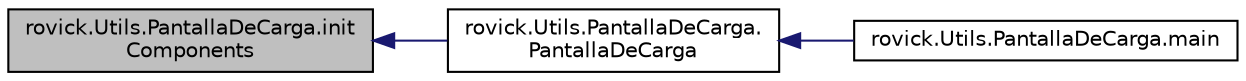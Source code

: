 digraph "rovick.Utils.PantallaDeCarga.initComponents"
{
  edge [fontname="Helvetica",fontsize="10",labelfontname="Helvetica",labelfontsize="10"];
  node [fontname="Helvetica",fontsize="10",shape=record];
  rankdir="LR";
  Node26 [label="rovick.Utils.PantallaDeCarga.init\lComponents",height=0.2,width=0.4,color="black", fillcolor="grey75", style="filled", fontcolor="black"];
  Node26 -> Node27 [dir="back",color="midnightblue",fontsize="10",style="solid",fontname="Helvetica"];
  Node27 [label="rovick.Utils.PantallaDeCarga.\lPantallaDeCarga",height=0.2,width=0.4,color="black", fillcolor="white", style="filled",URL="$classrovick_1_1_utils_1_1_pantalla_de_carga.html#ac7fe8ffc67ca900231aa540056d8cccb"];
  Node27 -> Node28 [dir="back",color="midnightblue",fontsize="10",style="solid",fontname="Helvetica"];
  Node28 [label="rovick.Utils.PantallaDeCarga.main",height=0.2,width=0.4,color="black", fillcolor="white", style="filled",URL="$classrovick_1_1_utils_1_1_pantalla_de_carga.html#aefc214204978cf73df4bf51dcd940899"];
}
